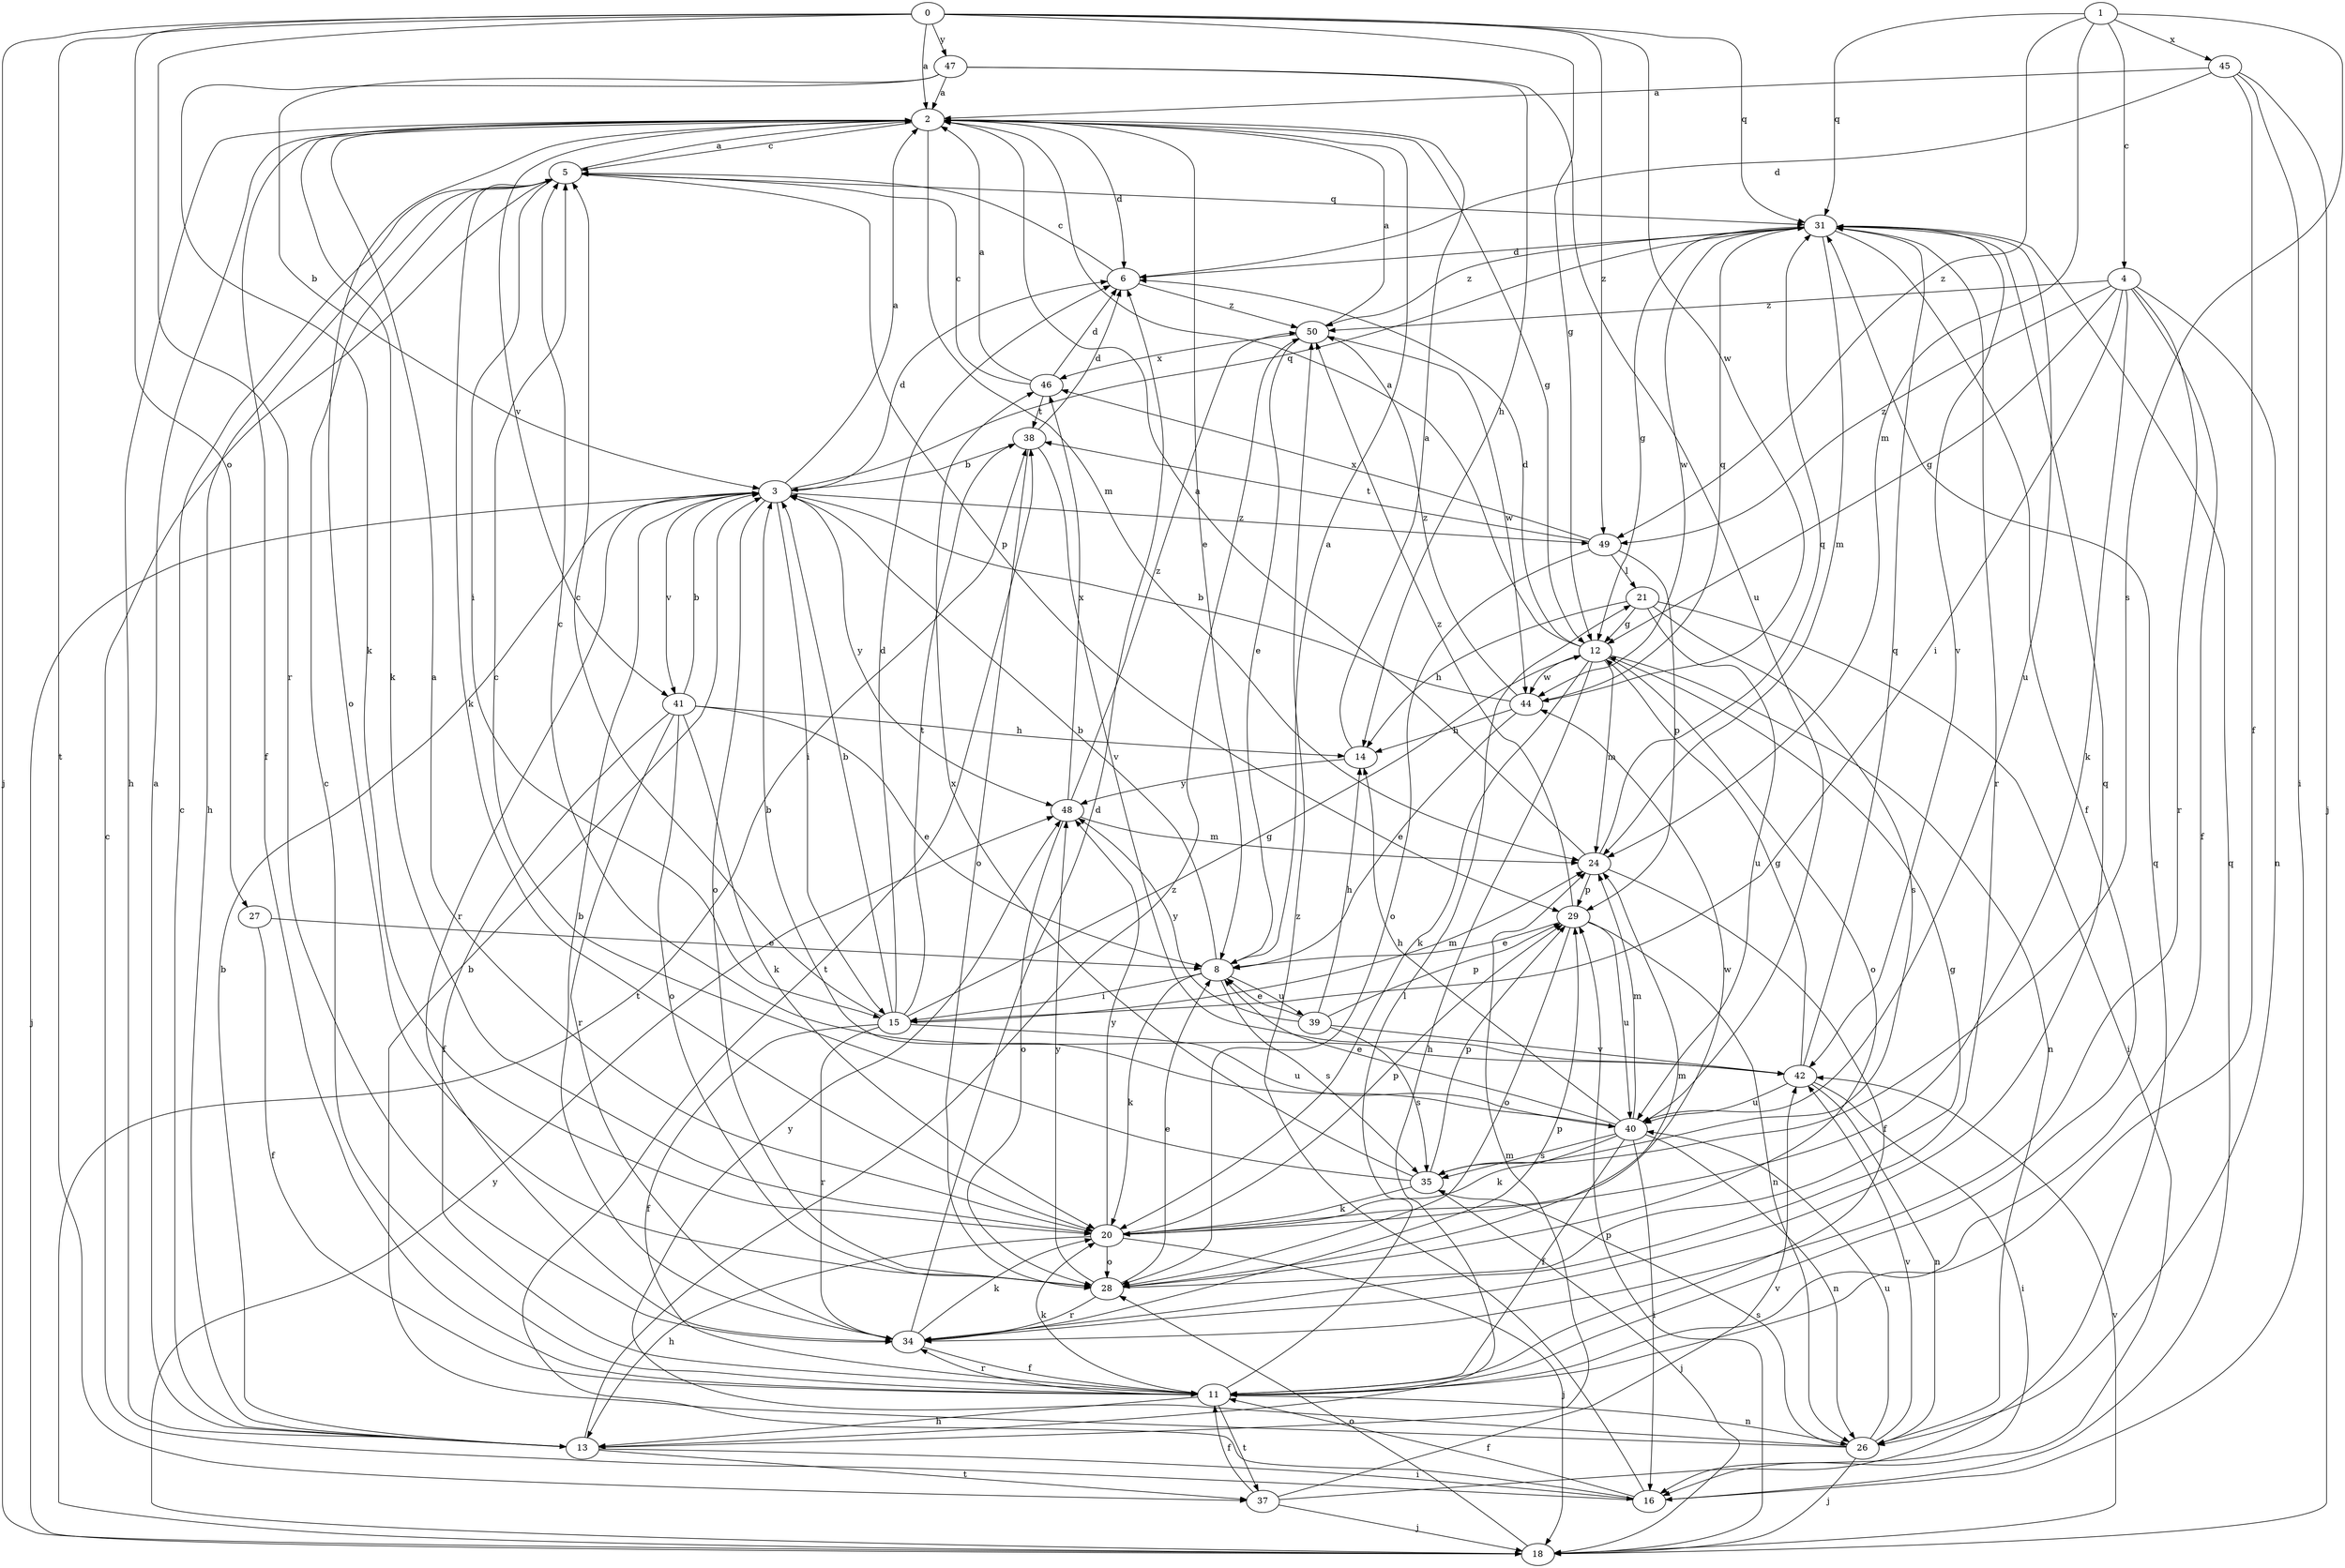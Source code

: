 strict digraph  {
0;
1;
2;
3;
4;
5;
6;
8;
11;
12;
13;
14;
15;
16;
18;
20;
21;
24;
26;
27;
28;
29;
31;
34;
35;
37;
38;
39;
40;
41;
42;
44;
45;
46;
47;
48;
49;
50;
0 -> 2  [label=a];
0 -> 12  [label=g];
0 -> 18  [label=j];
0 -> 27  [label=o];
0 -> 31  [label=q];
0 -> 34  [label=r];
0 -> 37  [label=t];
0 -> 44  [label=w];
0 -> 47  [label=y];
0 -> 49  [label=z];
1 -> 4  [label=c];
1 -> 24  [label=m];
1 -> 31  [label=q];
1 -> 35  [label=s];
1 -> 45  [label=x];
1 -> 49  [label=z];
2 -> 5  [label=c];
2 -> 6  [label=d];
2 -> 8  [label=e];
2 -> 11  [label=f];
2 -> 12  [label=g];
2 -> 13  [label=h];
2 -> 20  [label=k];
2 -> 24  [label=m];
2 -> 28  [label=o];
2 -> 41  [label=v];
3 -> 2  [label=a];
3 -> 6  [label=d];
3 -> 15  [label=i];
3 -> 18  [label=j];
3 -> 28  [label=o];
3 -> 31  [label=q];
3 -> 34  [label=r];
3 -> 41  [label=v];
3 -> 48  [label=y];
3 -> 49  [label=z];
4 -> 11  [label=f];
4 -> 12  [label=g];
4 -> 15  [label=i];
4 -> 20  [label=k];
4 -> 26  [label=n];
4 -> 34  [label=r];
4 -> 49  [label=z];
4 -> 50  [label=z];
5 -> 2  [label=a];
5 -> 13  [label=h];
5 -> 15  [label=i];
5 -> 20  [label=k];
5 -> 29  [label=p];
5 -> 31  [label=q];
6 -> 5  [label=c];
6 -> 50  [label=z];
8 -> 2  [label=a];
8 -> 3  [label=b];
8 -> 15  [label=i];
8 -> 20  [label=k];
8 -> 35  [label=s];
8 -> 39  [label=u];
11 -> 5  [label=c];
11 -> 13  [label=h];
11 -> 20  [label=k];
11 -> 21  [label=l];
11 -> 26  [label=n];
11 -> 34  [label=r];
11 -> 37  [label=t];
12 -> 2  [label=a];
12 -> 6  [label=d];
12 -> 13  [label=h];
12 -> 20  [label=k];
12 -> 24  [label=m];
12 -> 26  [label=n];
12 -> 28  [label=o];
12 -> 44  [label=w];
13 -> 2  [label=a];
13 -> 3  [label=b];
13 -> 5  [label=c];
13 -> 16  [label=i];
13 -> 24  [label=m];
13 -> 37  [label=t];
13 -> 50  [label=z];
14 -> 2  [label=a];
14 -> 48  [label=y];
15 -> 3  [label=b];
15 -> 5  [label=c];
15 -> 6  [label=d];
15 -> 11  [label=f];
15 -> 12  [label=g];
15 -> 24  [label=m];
15 -> 34  [label=r];
15 -> 38  [label=t];
15 -> 40  [label=u];
16 -> 5  [label=c];
16 -> 11  [label=f];
16 -> 31  [label=q];
16 -> 38  [label=t];
16 -> 50  [label=z];
18 -> 28  [label=o];
18 -> 29  [label=p];
18 -> 38  [label=t];
18 -> 42  [label=v];
18 -> 48  [label=y];
20 -> 2  [label=a];
20 -> 13  [label=h];
20 -> 18  [label=j];
20 -> 28  [label=o];
20 -> 29  [label=p];
20 -> 44  [label=w];
20 -> 48  [label=y];
21 -> 12  [label=g];
21 -> 14  [label=h];
21 -> 16  [label=i];
21 -> 35  [label=s];
21 -> 40  [label=u];
24 -> 2  [label=a];
24 -> 11  [label=f];
24 -> 29  [label=p];
24 -> 31  [label=q];
26 -> 3  [label=b];
26 -> 18  [label=j];
26 -> 35  [label=s];
26 -> 40  [label=u];
26 -> 42  [label=v];
26 -> 48  [label=y];
27 -> 8  [label=e];
27 -> 11  [label=f];
28 -> 8  [label=e];
28 -> 12  [label=g];
28 -> 24  [label=m];
28 -> 34  [label=r];
28 -> 48  [label=y];
29 -> 8  [label=e];
29 -> 26  [label=n];
29 -> 28  [label=o];
29 -> 40  [label=u];
29 -> 50  [label=z];
31 -> 6  [label=d];
31 -> 11  [label=f];
31 -> 12  [label=g];
31 -> 24  [label=m];
31 -> 34  [label=r];
31 -> 40  [label=u];
31 -> 42  [label=v];
31 -> 44  [label=w];
31 -> 50  [label=z];
34 -> 3  [label=b];
34 -> 6  [label=d];
34 -> 11  [label=f];
34 -> 20  [label=k];
34 -> 29  [label=p];
34 -> 31  [label=q];
35 -> 5  [label=c];
35 -> 18  [label=j];
35 -> 20  [label=k];
35 -> 29  [label=p];
35 -> 46  [label=x];
37 -> 11  [label=f];
37 -> 18  [label=j];
37 -> 31  [label=q];
37 -> 42  [label=v];
38 -> 3  [label=b];
38 -> 6  [label=d];
38 -> 28  [label=o];
38 -> 42  [label=v];
39 -> 8  [label=e];
39 -> 14  [label=h];
39 -> 29  [label=p];
39 -> 35  [label=s];
39 -> 42  [label=v];
39 -> 48  [label=y];
40 -> 3  [label=b];
40 -> 8  [label=e];
40 -> 11  [label=f];
40 -> 14  [label=h];
40 -> 16  [label=i];
40 -> 20  [label=k];
40 -> 24  [label=m];
40 -> 26  [label=n];
40 -> 35  [label=s];
41 -> 3  [label=b];
41 -> 8  [label=e];
41 -> 11  [label=f];
41 -> 14  [label=h];
41 -> 20  [label=k];
41 -> 28  [label=o];
41 -> 34  [label=r];
42 -> 5  [label=c];
42 -> 12  [label=g];
42 -> 16  [label=i];
42 -> 26  [label=n];
42 -> 31  [label=q];
42 -> 40  [label=u];
44 -> 3  [label=b];
44 -> 8  [label=e];
44 -> 14  [label=h];
44 -> 31  [label=q];
44 -> 50  [label=z];
45 -> 2  [label=a];
45 -> 6  [label=d];
45 -> 11  [label=f];
45 -> 16  [label=i];
45 -> 18  [label=j];
46 -> 2  [label=a];
46 -> 5  [label=c];
46 -> 6  [label=d];
46 -> 38  [label=t];
47 -> 2  [label=a];
47 -> 3  [label=b];
47 -> 14  [label=h];
47 -> 20  [label=k];
47 -> 40  [label=u];
48 -> 24  [label=m];
48 -> 28  [label=o];
48 -> 46  [label=x];
48 -> 50  [label=z];
49 -> 21  [label=l];
49 -> 28  [label=o];
49 -> 29  [label=p];
49 -> 38  [label=t];
49 -> 46  [label=x];
50 -> 2  [label=a];
50 -> 8  [label=e];
50 -> 44  [label=w];
50 -> 46  [label=x];
}
